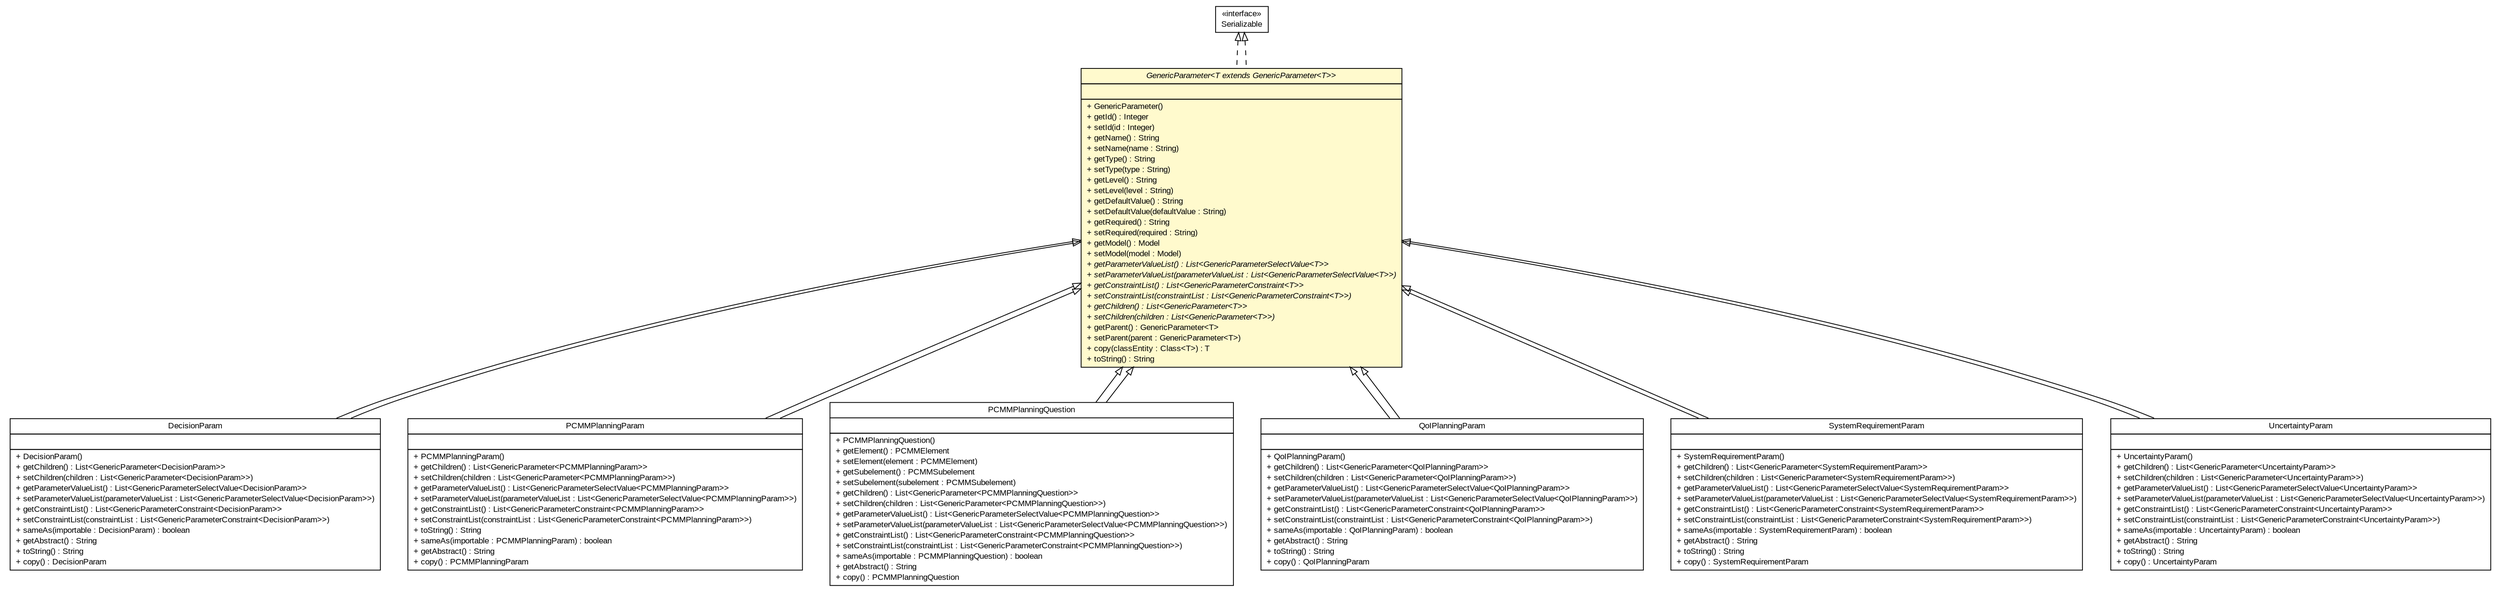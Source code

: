 #!/usr/local/bin/dot
#
# Class diagram 
# Generated by UMLGraph version R5_6-24-gf6e263 (http://www.umlgraph.org/)
#

digraph G {
	edge [fontname="arial",fontsize=10,labelfontname="arial",labelfontsize=10];
	node [fontname="arial",fontsize=10,shape=plaintext];
	nodesep=0.25;
	ranksep=0.5;
	// gov.sandia.cf.model.DecisionParam
	c117848 [label=<<table title="gov.sandia.cf.model.DecisionParam" border="0" cellborder="1" cellspacing="0" cellpadding="2" port="p" href="./DecisionParam.html">
		<tr><td><table border="0" cellspacing="0" cellpadding="1">
<tr><td align="center" balign="center"> DecisionParam </td></tr>
		</table></td></tr>
		<tr><td><table border="0" cellspacing="0" cellpadding="1">
<tr><td align="left" balign="left">  </td></tr>
		</table></td></tr>
		<tr><td><table border="0" cellspacing="0" cellpadding="1">
<tr><td align="left" balign="left"> + DecisionParam() </td></tr>
<tr><td align="left" balign="left"> + getChildren() : List&lt;GenericParameter&lt;DecisionParam&gt;&gt; </td></tr>
<tr><td align="left" balign="left"> + setChildren(children : List&lt;GenericParameter&lt;DecisionParam&gt;&gt;) </td></tr>
<tr><td align="left" balign="left"> + getParameterValueList() : List&lt;GenericParameterSelectValue&lt;DecisionParam&gt;&gt; </td></tr>
<tr><td align="left" balign="left"> + setParameterValueList(parameterValueList : List&lt;GenericParameterSelectValue&lt;DecisionParam&gt;&gt;) </td></tr>
<tr><td align="left" balign="left"> + getConstraintList() : List&lt;GenericParameterConstraint&lt;DecisionParam&gt;&gt; </td></tr>
<tr><td align="left" balign="left"> + setConstraintList(constraintList : List&lt;GenericParameterConstraint&lt;DecisionParam&gt;&gt;) </td></tr>
<tr><td align="left" balign="left"> + sameAs(importable : DecisionParam) : boolean </td></tr>
<tr><td align="left" balign="left"> + getAbstract() : String </td></tr>
<tr><td align="left" balign="left"> + toString() : String </td></tr>
<tr><td align="left" balign="left"> + copy() : DecisionParam </td></tr>
		</table></td></tr>
		</table>>, URL="./DecisionParam.html", fontname="arial", fontcolor="black", fontsize=10.0];
	// gov.sandia.cf.model.GenericParameter<T extends gov.sandia.cf.model.GenericParameter<T>>
	c117855 [label=<<table title="gov.sandia.cf.model.GenericParameter" border="0" cellborder="1" cellspacing="0" cellpadding="2" port="p" bgcolor="lemonChiffon" href="./GenericParameter.html">
		<tr><td><table border="0" cellspacing="0" cellpadding="1">
<tr><td align="center" balign="center"><font face="arial italic"> GenericParameter&lt;T extends GenericParameter&lt;T&gt;&gt; </font></td></tr>
		</table></td></tr>
		<tr><td><table border="0" cellspacing="0" cellpadding="1">
<tr><td align="left" balign="left">  </td></tr>
		</table></td></tr>
		<tr><td><table border="0" cellspacing="0" cellpadding="1">
<tr><td align="left" balign="left"> + GenericParameter() </td></tr>
<tr><td align="left" balign="left"> + getId() : Integer </td></tr>
<tr><td align="left" balign="left"> + setId(id : Integer) </td></tr>
<tr><td align="left" balign="left"> + getName() : String </td></tr>
<tr><td align="left" balign="left"> + setName(name : String) </td></tr>
<tr><td align="left" balign="left"> + getType() : String </td></tr>
<tr><td align="left" balign="left"> + setType(type : String) </td></tr>
<tr><td align="left" balign="left"> + getLevel() : String </td></tr>
<tr><td align="left" balign="left"> + setLevel(level : String) </td></tr>
<tr><td align="left" balign="left"> + getDefaultValue() : String </td></tr>
<tr><td align="left" balign="left"> + setDefaultValue(defaultValue : String) </td></tr>
<tr><td align="left" balign="left"> + getRequired() : String </td></tr>
<tr><td align="left" balign="left"> + setRequired(required : String) </td></tr>
<tr><td align="left" balign="left"> + getModel() : Model </td></tr>
<tr><td align="left" balign="left"> + setModel(model : Model) </td></tr>
<tr><td align="left" balign="left"><font face="arial italic" point-size="10.0"> + getParameterValueList() : List&lt;GenericParameterSelectValue&lt;T&gt;&gt; </font></td></tr>
<tr><td align="left" balign="left"><font face="arial italic" point-size="10.0"> + setParameterValueList(parameterValueList : List&lt;GenericParameterSelectValue&lt;T&gt;&gt;) </font></td></tr>
<tr><td align="left" balign="left"><font face="arial italic" point-size="10.0"> + getConstraintList() : List&lt;GenericParameterConstraint&lt;T&gt;&gt; </font></td></tr>
<tr><td align="left" balign="left"><font face="arial italic" point-size="10.0"> + setConstraintList(constraintList : List&lt;GenericParameterConstraint&lt;T&gt;&gt;) </font></td></tr>
<tr><td align="left" balign="left"><font face="arial italic" point-size="10.0"> + getChildren() : List&lt;GenericParameter&lt;T&gt;&gt; </font></td></tr>
<tr><td align="left" balign="left"><font face="arial italic" point-size="10.0"> + setChildren(children : List&lt;GenericParameter&lt;T&gt;&gt;) </font></td></tr>
<tr><td align="left" balign="left"> + getParent() : GenericParameter&lt;T&gt; </td></tr>
<tr><td align="left" balign="left"> + setParent(parent : GenericParameter&lt;T&gt;) </td></tr>
<tr><td align="left" balign="left"> + copy(classEntity : Class&lt;T&gt;) : T </td></tr>
<tr><td align="left" balign="left"> + toString() : String </td></tr>
		</table></td></tr>
		</table>>, URL="./GenericParameter.html", fontname="arial", fontcolor="black", fontsize=10.0];
	// gov.sandia.cf.model.PCMMPlanningParam
	c117904 [label=<<table title="gov.sandia.cf.model.PCMMPlanningParam" border="0" cellborder="1" cellspacing="0" cellpadding="2" port="p" href="./PCMMPlanningParam.html">
		<tr><td><table border="0" cellspacing="0" cellpadding="1">
<tr><td align="center" balign="center"> PCMMPlanningParam </td></tr>
		</table></td></tr>
		<tr><td><table border="0" cellspacing="0" cellpadding="1">
<tr><td align="left" balign="left">  </td></tr>
		</table></td></tr>
		<tr><td><table border="0" cellspacing="0" cellpadding="1">
<tr><td align="left" balign="left"> + PCMMPlanningParam() </td></tr>
<tr><td align="left" balign="left"> + getChildren() : List&lt;GenericParameter&lt;PCMMPlanningParam&gt;&gt; </td></tr>
<tr><td align="left" balign="left"> + setChildren(children : List&lt;GenericParameter&lt;PCMMPlanningParam&gt;&gt;) </td></tr>
<tr><td align="left" balign="left"> + getParameterValueList() : List&lt;GenericParameterSelectValue&lt;PCMMPlanningParam&gt;&gt; </td></tr>
<tr><td align="left" balign="left"> + setParameterValueList(parameterValueList : List&lt;GenericParameterSelectValue&lt;PCMMPlanningParam&gt;&gt;) </td></tr>
<tr><td align="left" balign="left"> + getConstraintList() : List&lt;GenericParameterConstraint&lt;PCMMPlanningParam&gt;&gt; </td></tr>
<tr><td align="left" balign="left"> + setConstraintList(constraintList : List&lt;GenericParameterConstraint&lt;PCMMPlanningParam&gt;&gt;) </td></tr>
<tr><td align="left" balign="left"> + toString() : String </td></tr>
<tr><td align="left" balign="left"> + sameAs(importable : PCMMPlanningParam) : boolean </td></tr>
<tr><td align="left" balign="left"> + getAbstract() : String </td></tr>
<tr><td align="left" balign="left"> + copy() : PCMMPlanningParam </td></tr>
		</table></td></tr>
		</table>>, URL="./PCMMPlanningParam.html", fontname="arial", fontcolor="black", fontsize=10.0];
	// gov.sandia.cf.model.PCMMPlanningQuestion
	c117906 [label=<<table title="gov.sandia.cf.model.PCMMPlanningQuestion" border="0" cellborder="1" cellspacing="0" cellpadding="2" port="p" href="./PCMMPlanningQuestion.html">
		<tr><td><table border="0" cellspacing="0" cellpadding="1">
<tr><td align="center" balign="center"> PCMMPlanningQuestion </td></tr>
		</table></td></tr>
		<tr><td><table border="0" cellspacing="0" cellpadding="1">
<tr><td align="left" balign="left">  </td></tr>
		</table></td></tr>
		<tr><td><table border="0" cellspacing="0" cellpadding="1">
<tr><td align="left" balign="left"> + PCMMPlanningQuestion() </td></tr>
<tr><td align="left" balign="left"> + getElement() : PCMMElement </td></tr>
<tr><td align="left" balign="left"> + setElement(element : PCMMElement) </td></tr>
<tr><td align="left" balign="left"> + getSubelement() : PCMMSubelement </td></tr>
<tr><td align="left" balign="left"> + setSubelement(subelement : PCMMSubelement) </td></tr>
<tr><td align="left" balign="left"> + getChildren() : List&lt;GenericParameter&lt;PCMMPlanningQuestion&gt;&gt; </td></tr>
<tr><td align="left" balign="left"> + setChildren(children : List&lt;GenericParameter&lt;PCMMPlanningQuestion&gt;&gt;) </td></tr>
<tr><td align="left" balign="left"> + getParameterValueList() : List&lt;GenericParameterSelectValue&lt;PCMMPlanningQuestion&gt;&gt; </td></tr>
<tr><td align="left" balign="left"> + setParameterValueList(parameterValueList : List&lt;GenericParameterSelectValue&lt;PCMMPlanningQuestion&gt;&gt;) </td></tr>
<tr><td align="left" balign="left"> + getConstraintList() : List&lt;GenericParameterConstraint&lt;PCMMPlanningQuestion&gt;&gt; </td></tr>
<tr><td align="left" balign="left"> + setConstraintList(constraintList : List&lt;GenericParameterConstraint&lt;PCMMPlanningQuestion&gt;&gt;) </td></tr>
<tr><td align="left" balign="left"> + sameAs(importable : PCMMPlanningQuestion) : boolean </td></tr>
<tr><td align="left" balign="left"> + getAbstract() : String </td></tr>
<tr><td align="left" balign="left"> + copy() : PCMMPlanningQuestion </td></tr>
		</table></td></tr>
		</table>>, URL="./PCMMPlanningQuestion.html", fontname="arial", fontcolor="black", fontsize=10.0];
	// gov.sandia.cf.model.QoIPlanningParam
	c117939 [label=<<table title="gov.sandia.cf.model.QoIPlanningParam" border="0" cellborder="1" cellspacing="0" cellpadding="2" port="p" href="./QoIPlanningParam.html">
		<tr><td><table border="0" cellspacing="0" cellpadding="1">
<tr><td align="center" balign="center"> QoIPlanningParam </td></tr>
		</table></td></tr>
		<tr><td><table border="0" cellspacing="0" cellpadding="1">
<tr><td align="left" balign="left">  </td></tr>
		</table></td></tr>
		<tr><td><table border="0" cellspacing="0" cellpadding="1">
<tr><td align="left" balign="left"> + QoIPlanningParam() </td></tr>
<tr><td align="left" balign="left"> + getChildren() : List&lt;GenericParameter&lt;QoIPlanningParam&gt;&gt; </td></tr>
<tr><td align="left" balign="left"> + setChildren(children : List&lt;GenericParameter&lt;QoIPlanningParam&gt;&gt;) </td></tr>
<tr><td align="left" balign="left"> + getParameterValueList() : List&lt;GenericParameterSelectValue&lt;QoIPlanningParam&gt;&gt; </td></tr>
<tr><td align="left" balign="left"> + setParameterValueList(parameterValueList : List&lt;GenericParameterSelectValue&lt;QoIPlanningParam&gt;&gt;) </td></tr>
<tr><td align="left" balign="left"> + getConstraintList() : List&lt;GenericParameterConstraint&lt;QoIPlanningParam&gt;&gt; </td></tr>
<tr><td align="left" balign="left"> + setConstraintList(constraintList : List&lt;GenericParameterConstraint&lt;QoIPlanningParam&gt;&gt;) </td></tr>
<tr><td align="left" balign="left"> + sameAs(importable : QoIPlanningParam) : boolean </td></tr>
<tr><td align="left" balign="left"> + getAbstract() : String </td></tr>
<tr><td align="left" balign="left"> + toString() : String </td></tr>
<tr><td align="left" balign="left"> + copy() : QoIPlanningParam </td></tr>
		</table></td></tr>
		</table>>, URL="./QoIPlanningParam.html", fontname="arial", fontcolor="black", fontsize=10.0];
	// gov.sandia.cf.model.SystemRequirementParam
	c117952 [label=<<table title="gov.sandia.cf.model.SystemRequirementParam" border="0" cellborder="1" cellspacing="0" cellpadding="2" port="p" href="./SystemRequirementParam.html">
		<tr><td><table border="0" cellspacing="0" cellpadding="1">
<tr><td align="center" balign="center"> SystemRequirementParam </td></tr>
		</table></td></tr>
		<tr><td><table border="0" cellspacing="0" cellpadding="1">
<tr><td align="left" balign="left">  </td></tr>
		</table></td></tr>
		<tr><td><table border="0" cellspacing="0" cellpadding="1">
<tr><td align="left" balign="left"> + SystemRequirementParam() </td></tr>
<tr><td align="left" balign="left"> + getChildren() : List&lt;GenericParameter&lt;SystemRequirementParam&gt;&gt; </td></tr>
<tr><td align="left" balign="left"> + setChildren(children : List&lt;GenericParameter&lt;SystemRequirementParam&gt;&gt;) </td></tr>
<tr><td align="left" balign="left"> + getParameterValueList() : List&lt;GenericParameterSelectValue&lt;SystemRequirementParam&gt;&gt; </td></tr>
<tr><td align="left" balign="left"> + setParameterValueList(parameterValueList : List&lt;GenericParameterSelectValue&lt;SystemRequirementParam&gt;&gt;) </td></tr>
<tr><td align="left" balign="left"> + getConstraintList() : List&lt;GenericParameterConstraint&lt;SystemRequirementParam&gt;&gt; </td></tr>
<tr><td align="left" balign="left"> + setConstraintList(constraintList : List&lt;GenericParameterConstraint&lt;SystemRequirementParam&gt;&gt;) </td></tr>
<tr><td align="left" balign="left"> + sameAs(importable : SystemRequirementParam) : boolean </td></tr>
<tr><td align="left" balign="left"> + getAbstract() : String </td></tr>
<tr><td align="left" balign="left"> + toString() : String </td></tr>
<tr><td align="left" balign="left"> + copy() : SystemRequirementParam </td></tr>
		</table></td></tr>
		</table>>, URL="./SystemRequirementParam.html", fontname="arial", fontcolor="black", fontsize=10.0];
	// gov.sandia.cf.model.UncertaintyParam
	c117963 [label=<<table title="gov.sandia.cf.model.UncertaintyParam" border="0" cellborder="1" cellspacing="0" cellpadding="2" port="p" href="./UncertaintyParam.html">
		<tr><td><table border="0" cellspacing="0" cellpadding="1">
<tr><td align="center" balign="center"> UncertaintyParam </td></tr>
		</table></td></tr>
		<tr><td><table border="0" cellspacing="0" cellpadding="1">
<tr><td align="left" balign="left">  </td></tr>
		</table></td></tr>
		<tr><td><table border="0" cellspacing="0" cellpadding="1">
<tr><td align="left" balign="left"> + UncertaintyParam() </td></tr>
<tr><td align="left" balign="left"> + getChildren() : List&lt;GenericParameter&lt;UncertaintyParam&gt;&gt; </td></tr>
<tr><td align="left" balign="left"> + setChildren(children : List&lt;GenericParameter&lt;UncertaintyParam&gt;&gt;) </td></tr>
<tr><td align="left" balign="left"> + getParameterValueList() : List&lt;GenericParameterSelectValue&lt;UncertaintyParam&gt;&gt; </td></tr>
<tr><td align="left" balign="left"> + setParameterValueList(parameterValueList : List&lt;GenericParameterSelectValue&lt;UncertaintyParam&gt;&gt;) </td></tr>
<tr><td align="left" balign="left"> + getConstraintList() : List&lt;GenericParameterConstraint&lt;UncertaintyParam&gt;&gt; </td></tr>
<tr><td align="left" balign="left"> + setConstraintList(constraintList : List&lt;GenericParameterConstraint&lt;UncertaintyParam&gt;&gt;) </td></tr>
<tr><td align="left" balign="left"> + sameAs(importable : UncertaintyParam) : boolean </td></tr>
<tr><td align="left" balign="left"> + getAbstract() : String </td></tr>
<tr><td align="left" balign="left"> + toString() : String </td></tr>
<tr><td align="left" balign="left"> + copy() : UncertaintyParam </td></tr>
		</table></td></tr>
		</table>>, URL="./UncertaintyParam.html", fontname="arial", fontcolor="black", fontsize=10.0];
	//gov.sandia.cf.model.DecisionParam extends gov.sandia.cf.model.GenericParameter<gov.sandia.cf.model.DecisionParam>
	c117855:p -> c117848:p [dir=back,arrowtail=empty];
	//gov.sandia.cf.model.GenericParameter<T extends gov.sandia.cf.model.GenericParameter<T>> implements java.io.Serializable
	c118221:p -> c117855:p [dir=back,arrowtail=empty,style=dashed];
	//gov.sandia.cf.model.PCMMPlanningParam extends gov.sandia.cf.model.GenericParameter<gov.sandia.cf.model.PCMMPlanningParam>
	c117855:p -> c117904:p [dir=back,arrowtail=empty];
	//gov.sandia.cf.model.PCMMPlanningQuestion extends gov.sandia.cf.model.GenericParameter<gov.sandia.cf.model.PCMMPlanningQuestion>
	c117855:p -> c117906:p [dir=back,arrowtail=empty];
	//gov.sandia.cf.model.QoIPlanningParam extends gov.sandia.cf.model.GenericParameter<gov.sandia.cf.model.QoIPlanningParam>
	c117855:p -> c117939:p [dir=back,arrowtail=empty];
	//gov.sandia.cf.model.SystemRequirementParam extends gov.sandia.cf.model.GenericParameter<gov.sandia.cf.model.SystemRequirementParam>
	c117855:p -> c117952:p [dir=back,arrowtail=empty];
	//gov.sandia.cf.model.UncertaintyParam extends gov.sandia.cf.model.GenericParameter<gov.sandia.cf.model.UncertaintyParam>
	c117855:p -> c117963:p [dir=back,arrowtail=empty];
	//gov.sandia.cf.model.UncertaintyParam extends gov.sandia.cf.model.GenericParameter<gov.sandia.cf.model.UncertaintyParam>
	c117855:p -> c117963:p [dir=back,arrowtail=empty];
	//gov.sandia.cf.model.SystemRequirementParam extends gov.sandia.cf.model.GenericParameter<gov.sandia.cf.model.SystemRequirementParam>
	c117855:p -> c117952:p [dir=back,arrowtail=empty];
	//gov.sandia.cf.model.QoIPlanningParam extends gov.sandia.cf.model.GenericParameter<gov.sandia.cf.model.QoIPlanningParam>
	c117855:p -> c117939:p [dir=back,arrowtail=empty];
	//gov.sandia.cf.model.PCMMPlanningQuestion extends gov.sandia.cf.model.GenericParameter<gov.sandia.cf.model.PCMMPlanningQuestion>
	c117855:p -> c117906:p [dir=back,arrowtail=empty];
	//gov.sandia.cf.model.PCMMPlanningParam extends gov.sandia.cf.model.GenericParameter<gov.sandia.cf.model.PCMMPlanningParam>
	c117855:p -> c117904:p [dir=back,arrowtail=empty];
	//gov.sandia.cf.model.GenericParameter<T extends gov.sandia.cf.model.GenericParameter<T>> implements java.io.Serializable
	c118221:p -> c117855:p [dir=back,arrowtail=empty,style=dashed];
	//gov.sandia.cf.model.DecisionParam extends gov.sandia.cf.model.GenericParameter<gov.sandia.cf.model.DecisionParam>
	c117855:p -> c117848:p [dir=back,arrowtail=empty];
	// java.io.Serializable
	c118221 [label=<<table title="java.io.Serializable" border="0" cellborder="1" cellspacing="0" cellpadding="2" port="p" href="http://java.sun.com/j2se/1.4.2/docs/api/java/io/Serializable.html">
		<tr><td><table border="0" cellspacing="0" cellpadding="1">
<tr><td align="center" balign="center"> &#171;interface&#187; </td></tr>
<tr><td align="center" balign="center"> Serializable </td></tr>
		</table></td></tr>
		</table>>, URL="http://java.sun.com/j2se/1.4.2/docs/api/java/io/Serializable.html", fontname="arial", fontcolor="black", fontsize=10.0];
}

